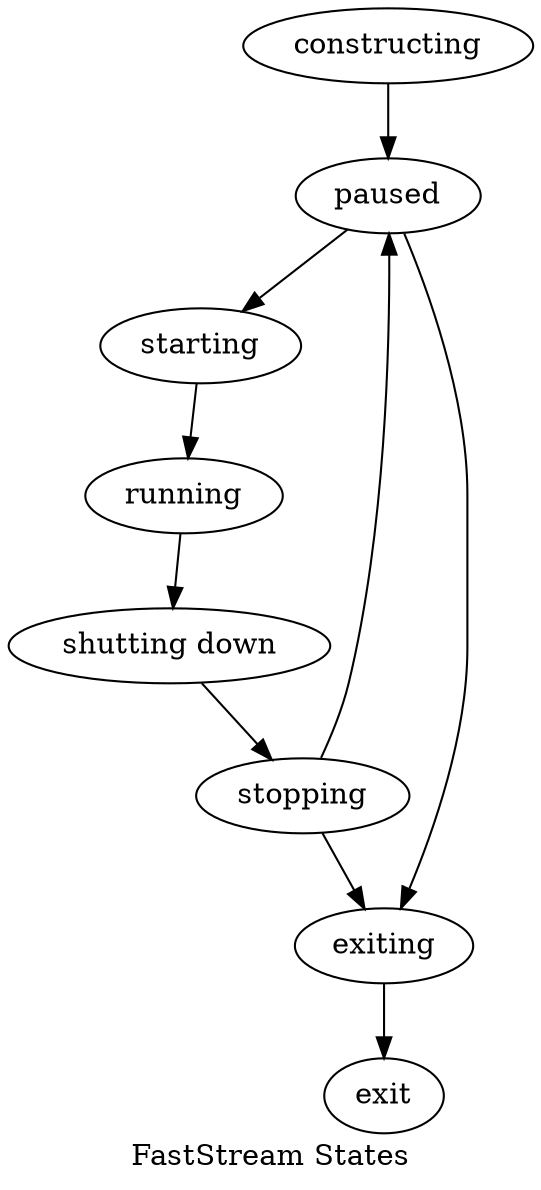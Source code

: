 digraph {
    label="FastStream States";
    constructing -> paused;
    paused -> starting;
    starting -> running;
    running -> "shutting down";
    "shutting down" -> stopping;
    stopping -> paused;
    stopping -> exiting;
    paused -> exiting;
    exiting -> exit;
}
